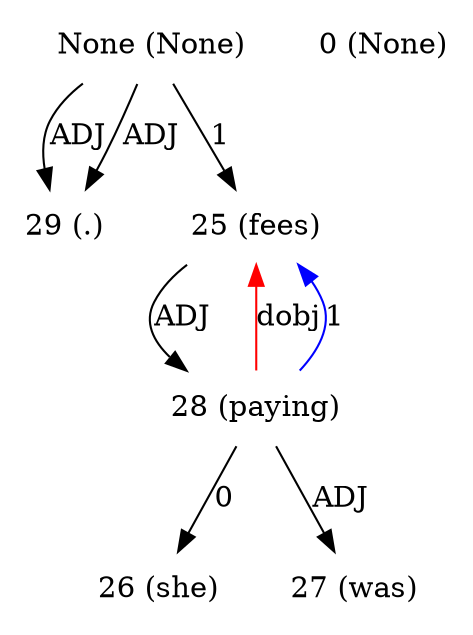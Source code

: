 digraph G{
edge [dir=forward]
node [shape=plaintext]

None [label="None (None)"]
None -> 29 [label="ADJ"]
None [label="None (None)"]
None -> 29 [label="ADJ"]
None [label="None (None)"]
None -> 25 [label="1"]
0 [label="0 (None)"]
25 [label="25 (fees)"]
25 -> 28 [label="ADJ"]
28 -> 25 [label="dobj", color="red"]
26 [label="26 (she)"]
27 [label="27 (was)"]
28 [label="28 (paying)"]
28 -> 25 [label="1", color="blue"]
28 -> 26 [label="0"]
28 -> 27 [label="ADJ"]
29 [label="29 (.)"]
}
